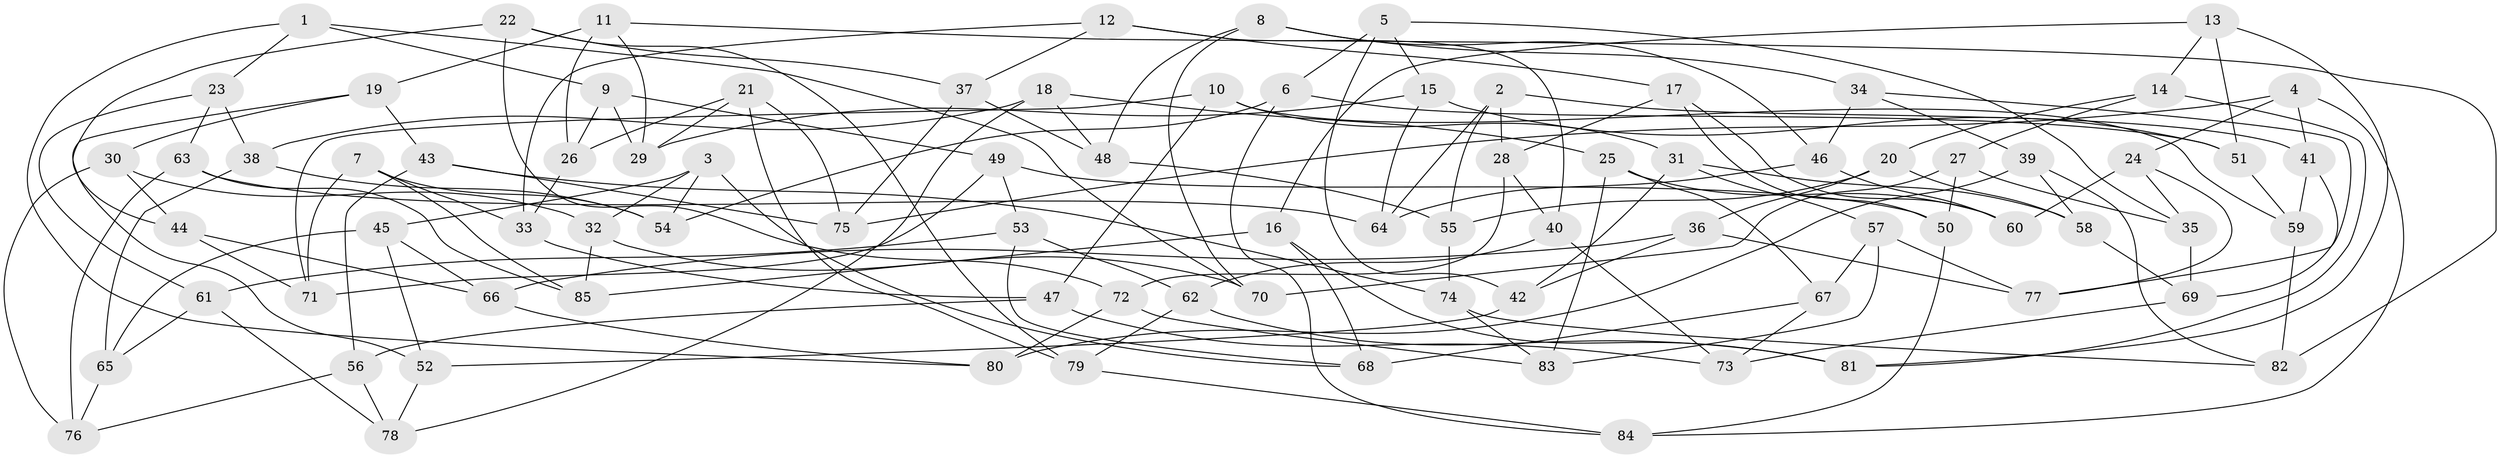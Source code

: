 // Generated by graph-tools (version 1.1) at 2025/26/03/09/25 03:26:57]
// undirected, 85 vertices, 170 edges
graph export_dot {
graph [start="1"]
  node [color=gray90,style=filled];
  1;
  2;
  3;
  4;
  5;
  6;
  7;
  8;
  9;
  10;
  11;
  12;
  13;
  14;
  15;
  16;
  17;
  18;
  19;
  20;
  21;
  22;
  23;
  24;
  25;
  26;
  27;
  28;
  29;
  30;
  31;
  32;
  33;
  34;
  35;
  36;
  37;
  38;
  39;
  40;
  41;
  42;
  43;
  44;
  45;
  46;
  47;
  48;
  49;
  50;
  51;
  52;
  53;
  54;
  55;
  56;
  57;
  58;
  59;
  60;
  61;
  62;
  63;
  64;
  65;
  66;
  67;
  68;
  69;
  70;
  71;
  72;
  73;
  74;
  75;
  76;
  77;
  78;
  79;
  80;
  81;
  82;
  83;
  84;
  85;
  1 -- 9;
  1 -- 23;
  1 -- 70;
  1 -- 80;
  2 -- 64;
  2 -- 41;
  2 -- 55;
  2 -- 28;
  3 -- 45;
  3 -- 54;
  3 -- 32;
  3 -- 68;
  4 -- 41;
  4 -- 75;
  4 -- 24;
  4 -- 84;
  5 -- 35;
  5 -- 42;
  5 -- 6;
  5 -- 15;
  6 -- 54;
  6 -- 51;
  6 -- 84;
  7 -- 85;
  7 -- 54;
  7 -- 71;
  7 -- 33;
  8 -- 34;
  8 -- 70;
  8 -- 46;
  8 -- 48;
  9 -- 49;
  9 -- 29;
  9 -- 26;
  10 -- 47;
  10 -- 59;
  10 -- 31;
  10 -- 71;
  11 -- 82;
  11 -- 19;
  11 -- 29;
  11 -- 26;
  12 -- 40;
  12 -- 17;
  12 -- 33;
  12 -- 37;
  13 -- 81;
  13 -- 51;
  13 -- 16;
  13 -- 14;
  14 -- 81;
  14 -- 20;
  14 -- 27;
  15 -- 51;
  15 -- 64;
  15 -- 29;
  16 -- 85;
  16 -- 81;
  16 -- 68;
  17 -- 60;
  17 -- 28;
  17 -- 50;
  18 -- 78;
  18 -- 25;
  18 -- 48;
  18 -- 38;
  19 -- 30;
  19 -- 52;
  19 -- 43;
  20 -- 36;
  20 -- 58;
  20 -- 55;
  21 -- 29;
  21 -- 26;
  21 -- 75;
  21 -- 79;
  22 -- 79;
  22 -- 37;
  22 -- 44;
  22 -- 72;
  23 -- 61;
  23 -- 38;
  23 -- 63;
  24 -- 35;
  24 -- 77;
  24 -- 60;
  25 -- 67;
  25 -- 60;
  25 -- 83;
  26 -- 33;
  27 -- 35;
  27 -- 50;
  27 -- 70;
  28 -- 40;
  28 -- 72;
  30 -- 76;
  30 -- 32;
  30 -- 44;
  31 -- 42;
  31 -- 58;
  31 -- 57;
  32 -- 70;
  32 -- 85;
  33 -- 47;
  34 -- 46;
  34 -- 39;
  34 -- 77;
  35 -- 69;
  36 -- 66;
  36 -- 77;
  36 -- 42;
  37 -- 75;
  37 -- 48;
  38 -- 54;
  38 -- 65;
  39 -- 58;
  39 -- 82;
  39 -- 80;
  40 -- 73;
  40 -- 62;
  41 -- 59;
  41 -- 69;
  42 -- 52;
  43 -- 74;
  43 -- 56;
  43 -- 75;
  44 -- 71;
  44 -- 66;
  45 -- 66;
  45 -- 52;
  45 -- 65;
  46 -- 60;
  46 -- 64;
  47 -- 73;
  47 -- 56;
  48 -- 55;
  49 -- 53;
  49 -- 71;
  49 -- 50;
  50 -- 84;
  51 -- 59;
  52 -- 78;
  53 -- 61;
  53 -- 68;
  53 -- 62;
  55 -- 74;
  56 -- 78;
  56 -- 76;
  57 -- 67;
  57 -- 83;
  57 -- 77;
  58 -- 69;
  59 -- 82;
  61 -- 65;
  61 -- 78;
  62 -- 79;
  62 -- 81;
  63 -- 64;
  63 -- 85;
  63 -- 76;
  65 -- 76;
  66 -- 80;
  67 -- 73;
  67 -- 68;
  69 -- 73;
  72 -- 83;
  72 -- 80;
  74 -- 83;
  74 -- 82;
  79 -- 84;
}
